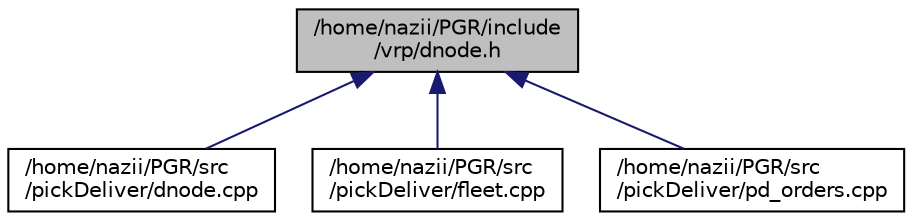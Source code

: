 digraph "/home/nazii/PGR/include/vrp/dnode.h"
{
  edge [fontname="Helvetica",fontsize="10",labelfontname="Helvetica",labelfontsize="10"];
  node [fontname="Helvetica",fontsize="10",shape=record];
  Node9 [label="/home/nazii/PGR/include\l/vrp/dnode.h",height=0.2,width=0.4,color="black", fillcolor="grey75", style="filled", fontcolor="black"];
  Node9 -> Node10 [dir="back",color="midnightblue",fontsize="10",style="solid",fontname="Helvetica"];
  Node10 [label="/home/nazii/PGR/src\l/pickDeliver/dnode.cpp",height=0.2,width=0.4,color="black", fillcolor="white", style="filled",URL="$dnode_8cpp.html"];
  Node9 -> Node11 [dir="back",color="midnightblue",fontsize="10",style="solid",fontname="Helvetica"];
  Node11 [label="/home/nazii/PGR/src\l/pickDeliver/fleet.cpp",height=0.2,width=0.4,color="black", fillcolor="white", style="filled",URL="$fleet_8cpp.html"];
  Node9 -> Node12 [dir="back",color="midnightblue",fontsize="10",style="solid",fontname="Helvetica"];
  Node12 [label="/home/nazii/PGR/src\l/pickDeliver/pd_orders.cpp",height=0.2,width=0.4,color="black", fillcolor="white", style="filled",URL="$pd__orders_8cpp.html"];
}

